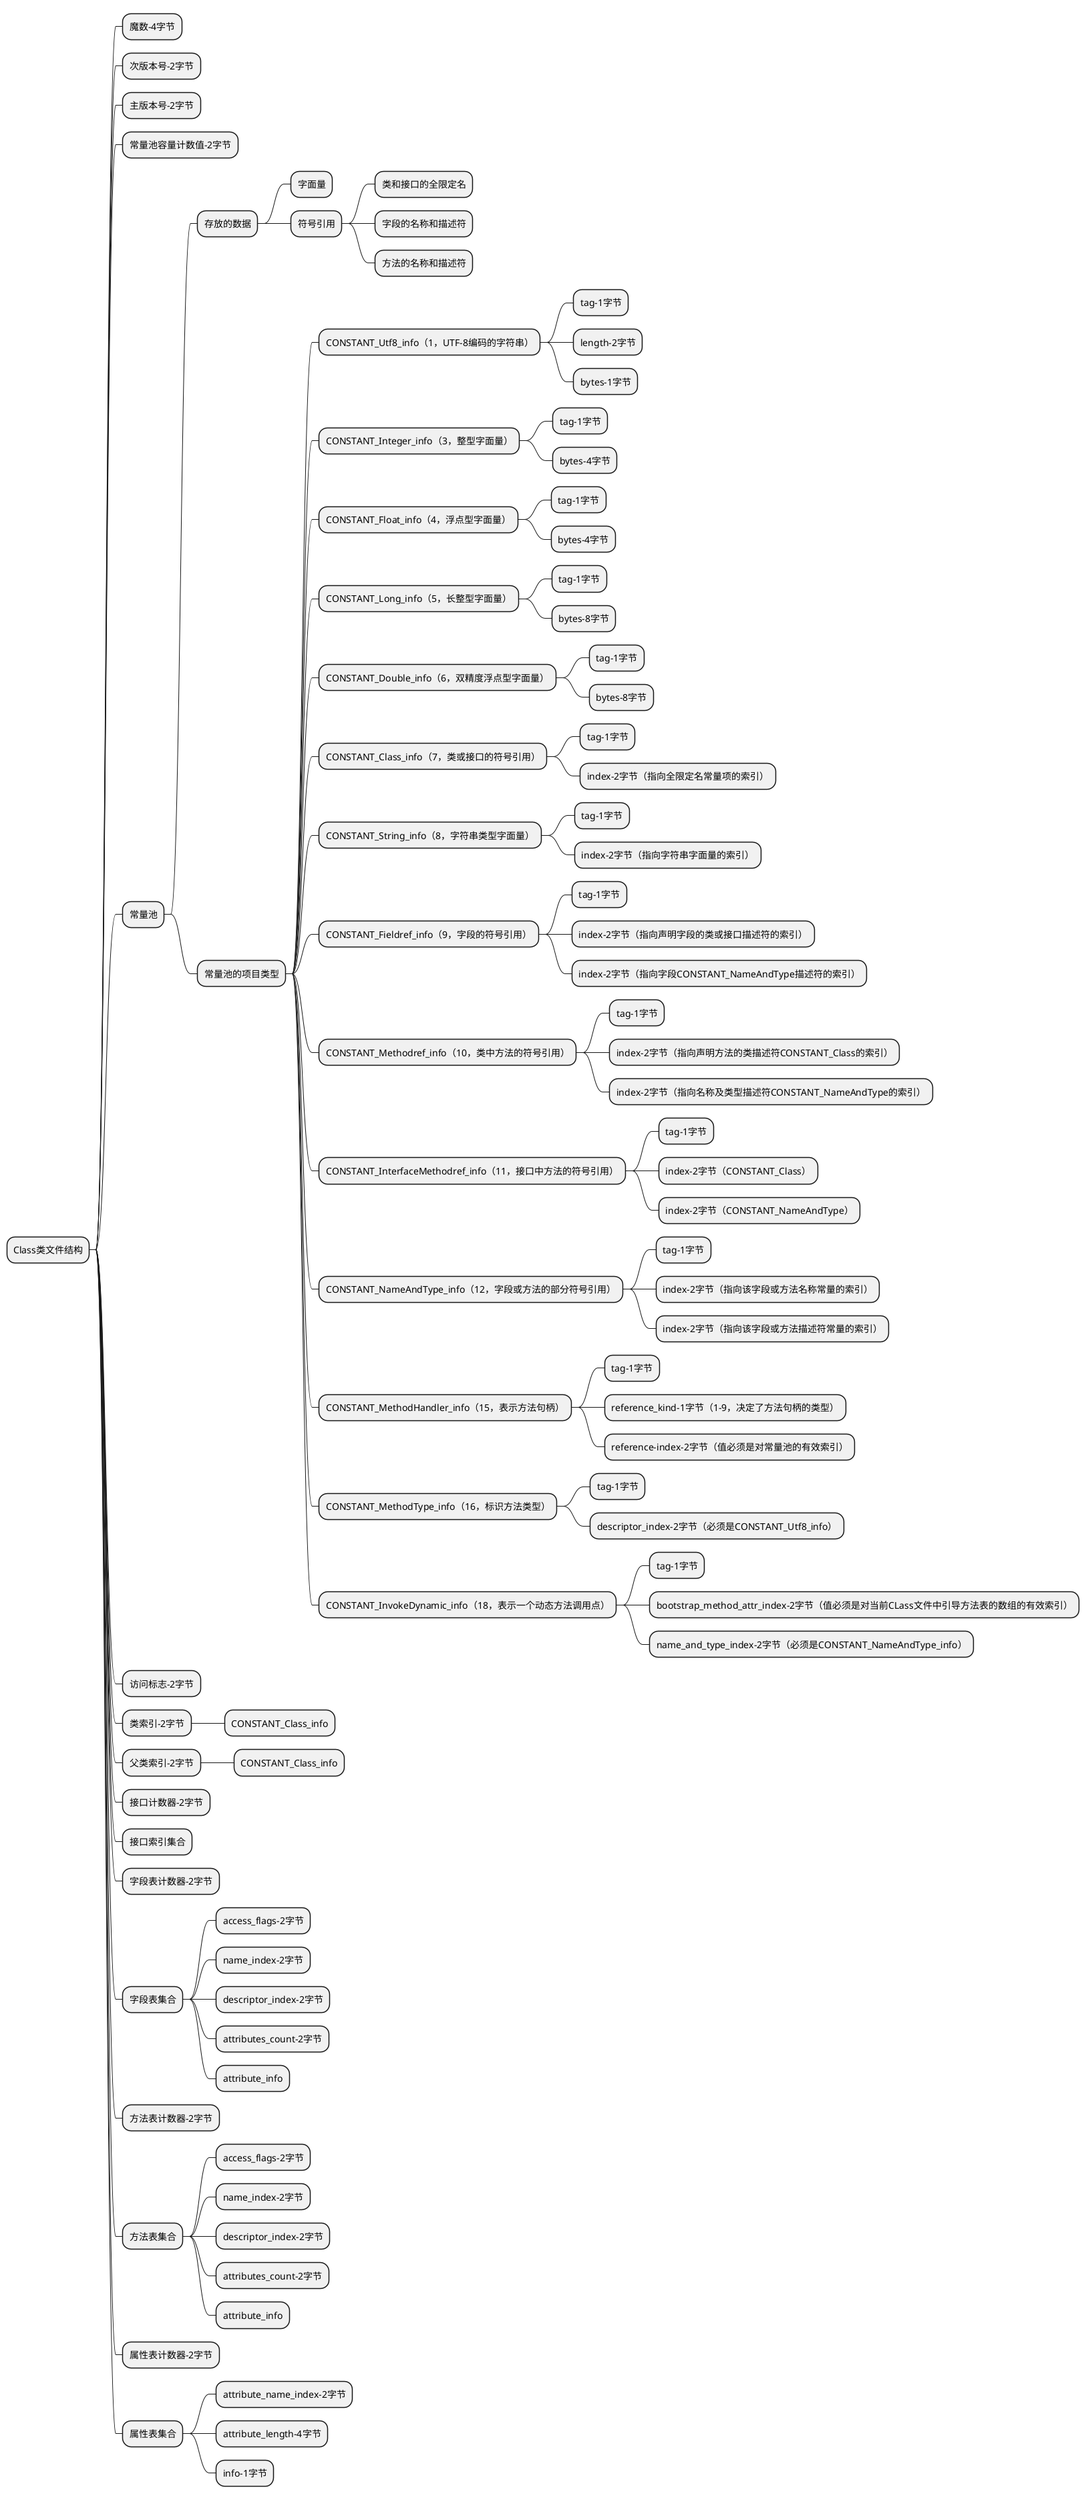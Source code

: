 @startmindmap
* Class类文件结构
** 魔数-4字节
** 次版本号-2字节
** 主版本号-2字节
** 常量池容量计数值-2字节
** 常量池
*** 存放的数据
**** 字面量
**** 符号引用
***** 类和接口的全限定名
***** 字段的名称和描述符
***** 方法的名称和描述符
*** 常量池的项目类型
**** CONSTANT_Utf8_info（1，UTF-8编码的字符串）
***** tag-1字节
***** length-2字节
***** bytes-1字节
**** CONSTANT_Integer_info（3，整型字面量）
***** tag-1字节
***** bytes-4字节
**** CONSTANT_Float_info（4，浮点型字面量）
***** tag-1字节
***** bytes-4字节
**** CONSTANT_Long_info（5，长整型字面量）
***** tag-1字节
***** bytes-8字节
**** CONSTANT_Double_info（6，双精度浮点型字面量）
***** tag-1字节
***** bytes-8字节
**** CONSTANT_Class_info（7，类或接口的符号引用）
***** tag-1字节
***** index-2字节（指向全限定名常量项的索引）
**** CONSTANT_String_info（8，字符串类型字面量）
***** tag-1字节
***** index-2字节（指向字符串字面量的索引）
**** CONSTANT_Fieldref_info（9，字段的符号引用）
***** tag-1字节
***** index-2字节（指向声明字段的类或接口描述符的索引）
***** index-2字节（指向字段CONSTANT_NameAndType描述符的索引）
**** CONSTANT_Methodref_info（10，类中方法的符号引用）
***** tag-1字节
***** index-2字节（指向声明方法的类描述符CONSTANT_Class的索引）
***** index-2字节（指向名称及类型描述符CONSTANT_NameAndType的索引）
**** CONSTANT_InterfaceMethodref_info（11，接口中方法的符号引用）
***** tag-1字节
***** index-2字节（CONSTANT_Class）
***** index-2字节（CONSTANT_NameAndType）
**** CONSTANT_NameAndType_info（12，字段或方法的部分符号引用）
***** tag-1字节
***** index-2字节（指向该字段或方法名称常量的索引）
***** index-2字节（指向该字段或方法描述符常量的索引）
**** CONSTANT_MethodHandler_info（15，表示方法句柄）
***** tag-1字节
***** reference_kind-1字节（1-9，决定了方法句柄的类型）
***** reference-index-2字节（值必须是对常量池的有效索引）
**** CONSTANT_MethodType_info（16，标识方法类型）
***** tag-1字节
***** descriptor_index-2字节（必须是CONSTANT_Utf8_info）
**** CONSTANT_InvokeDynamic_info（18，表示一个动态方法调用点）
***** tag-1字节
***** bootstrap_method_attr_index-2字节（值必须是对当前CLass文件中引导方法表的数组的有效索引）
***** name_and_type_index-2字节（必须是CONSTANT_NameAndType_info）
** 访问标志-2字节
** 类索引-2字节
*** CONSTANT_Class_info
** 父类索引-2字节
*** CONSTANT_Class_info
** 接口计数器-2字节
** 接口索引集合
** 字段表计数器-2字节
** 字段表集合
*** access_flags-2字节
*** name_index-2字节
*** descriptor_index-2字节
*** attributes_count-2字节
*** attribute_info
** 方法表计数器-2字节
** 方法表集合
*** access_flags-2字节
*** name_index-2字节
*** descriptor_index-2字节
*** attributes_count-2字节
*** attribute_info
** 属性表计数器-2字节
** 属性表集合
*** attribute_name_index-2字节
*** attribute_length-4字节
*** info-1字节
@endmindmap